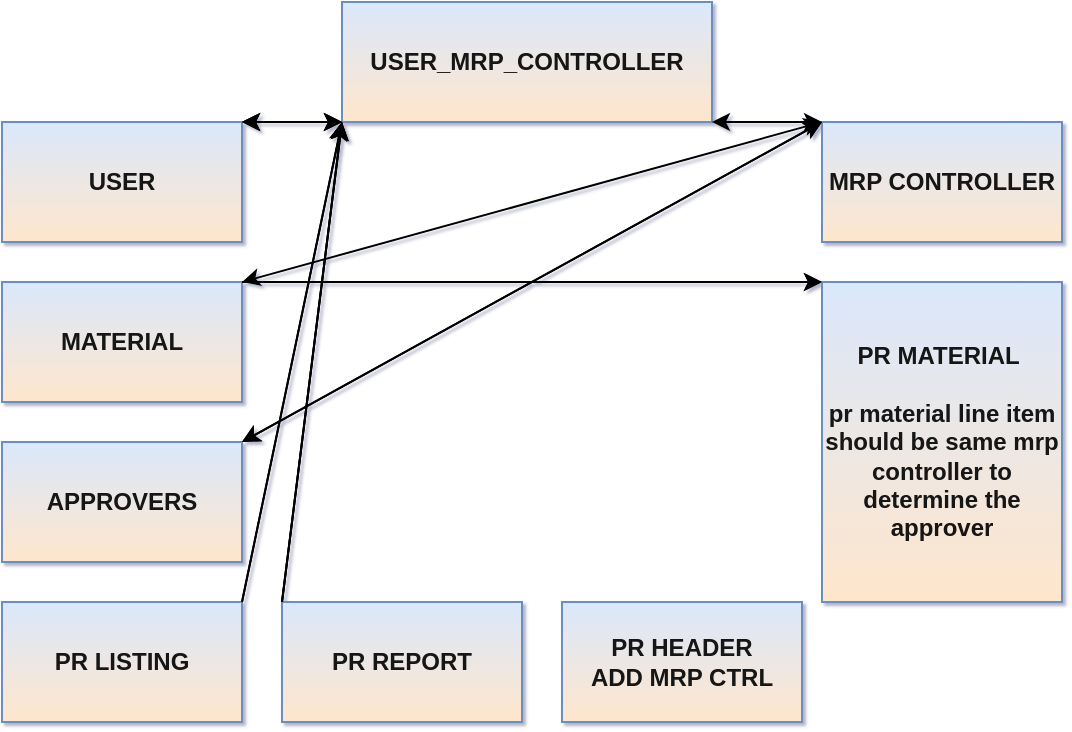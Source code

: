<mxfile>
    <diagram id="DnjZ8HXRiM5BxUs_-MFG" name="Page-1">
        <mxGraphModel dx="676" dy="461" grid="0" gridSize="10" guides="1" tooltips="1" connect="1" arrows="1" fold="1" page="1" pageScale="1" pageWidth="850" pageHeight="1100" background="#ffffff" math="0" shadow="1">
            <root>
                <mxCell id="0"/>
                <mxCell id="1" parent="0"/>
                <mxCell id="2" value="USER" style="rounded=0;whiteSpace=wrap;html=1;fillColor=#dae8fc;strokeColor=#6c8ebf;fontColor=#121212;gradientColor=#FFE6CC;fontStyle=1" vertex="1" parent="1">
                    <mxGeometry x="100" y="120" width="120" height="60" as="geometry"/>
                </mxCell>
                <mxCell id="13" style="edgeStyle=none;html=1;exitX=1;exitY=0;exitDx=0;exitDy=0;entryX=0;entryY=0;entryDx=0;entryDy=0;fontColor=#121212;fontStyle=1" edge="1" parent="1" source="3" target="11">
                    <mxGeometry relative="1" as="geometry"/>
                </mxCell>
                <mxCell id="3" value="MATERIAL" style="rounded=0;whiteSpace=wrap;html=1;fillColor=#dae8fc;strokeColor=#6c8ebf;fontColor=#121212;gradientColor=#FFE6CC;fontStyle=1" vertex="1" parent="1">
                    <mxGeometry x="100" y="200" width="120" height="60" as="geometry"/>
                </mxCell>
                <mxCell id="4" value="APPROVERS" style="rounded=0;whiteSpace=wrap;html=1;fillColor=#dae8fc;strokeColor=#6c8ebf;fontColor=#121212;gradientColor=#FFE6CC;fontStyle=1" vertex="1" parent="1">
                    <mxGeometry x="100" y="280" width="120" height="60" as="geometry"/>
                </mxCell>
                <mxCell id="5" value="MRP CONTROLLER" style="rounded=0;whiteSpace=wrap;html=1;fillColor=#dae8fc;strokeColor=#6c8ebf;fontColor=#121212;gradientColor=#FFE6CC;fontStyle=1" vertex="1" parent="1">
                    <mxGeometry x="510" y="120" width="120" height="60" as="geometry"/>
                </mxCell>
                <mxCell id="6" value="USER_MRP_CONTROLLER" style="rounded=0;whiteSpace=wrap;html=1;fillColor=#dae8fc;strokeColor=#6c8ebf;fontColor=#121212;gradientColor=#FFE6CC;fontStyle=1" vertex="1" parent="1">
                    <mxGeometry x="270" y="60" width="185" height="60" as="geometry"/>
                </mxCell>
                <mxCell id="7" value="" style="endArrow=classic;startArrow=classic;html=1;fontColor=#121212;entryX=0;entryY=1;entryDx=0;entryDy=0;exitX=1;exitY=0;exitDx=0;exitDy=0;fontStyle=1" edge="1" parent="1" source="2" target="6">
                    <mxGeometry width="50" height="50" relative="1" as="geometry">
                        <mxPoint x="330" y="280" as="sourcePoint"/>
                        <mxPoint x="380" y="230" as="targetPoint"/>
                    </mxGeometry>
                </mxCell>
                <mxCell id="8" value="" style="endArrow=classic;startArrow=classic;html=1;fontColor=#121212;entryX=1;entryY=1;entryDx=0;entryDy=0;exitX=0;exitY=0;exitDx=0;exitDy=0;fontStyle=1;strokeColor=#000000;" edge="1" parent="1" source="5" target="6">
                    <mxGeometry width="50" height="50" relative="1" as="geometry">
                        <mxPoint x="230" y="130" as="sourcePoint"/>
                        <mxPoint x="280" y="90" as="targetPoint"/>
                    </mxGeometry>
                </mxCell>
                <mxCell id="9" value="" style="endArrow=classic;startArrow=classic;html=1;fontColor=#121212;entryX=0;entryY=0;entryDx=0;entryDy=0;exitX=1;exitY=0;exitDx=0;exitDy=0;fontStyle=1;strokeColor=#000000;" edge="1" parent="1" source="3" target="5">
                    <mxGeometry width="50" height="50" relative="1" as="geometry">
                        <mxPoint x="230" y="130" as="sourcePoint"/>
                        <mxPoint x="280" y="130" as="targetPoint"/>
                    </mxGeometry>
                </mxCell>
                <mxCell id="10" value="" style="endArrow=classic;startArrow=classic;html=1;fontColor=#121212;entryX=0;entryY=0;entryDx=0;entryDy=0;exitX=1;exitY=0;exitDx=0;exitDy=0;fontStyle=1" edge="1" parent="1" source="4" target="5">
                    <mxGeometry width="50" height="50" relative="1" as="geometry">
                        <mxPoint x="230" y="240" as="sourcePoint"/>
                        <mxPoint x="510" y="130" as="targetPoint"/>
                    </mxGeometry>
                </mxCell>
                <mxCell id="11" value="PR MATERIAL&amp;nbsp;&lt;br&gt;&lt;br&gt;pr material line item should be same mrp controller to determine the approver" style="rounded=0;whiteSpace=wrap;html=1;fillColor=#dae8fc;strokeColor=#6c8ebf;fontColor=#121212;gradientColor=#FFE6CC;fontStyle=1" vertex="1" parent="1">
                    <mxGeometry x="510" y="200" width="120" height="160" as="geometry"/>
                </mxCell>
                <mxCell id="16" style="edgeStyle=none;html=1;exitX=1;exitY=0;exitDx=0;exitDy=0;fontColor=#121212;fontStyle=1" edge="1" parent="1" source="14">
                    <mxGeometry relative="1" as="geometry">
                        <mxPoint x="270" y="120" as="targetPoint"/>
                    </mxGeometry>
                </mxCell>
                <mxCell id="14" value="PR LISTING&lt;br&gt;" style="rounded=0;whiteSpace=wrap;html=1;fillColor=#dae8fc;strokeColor=#6c8ebf;fontColor=#121212;gradientColor=#FFE6CC;fontStyle=1" vertex="1" parent="1">
                    <mxGeometry x="100" y="360" width="120" height="60" as="geometry"/>
                </mxCell>
                <mxCell id="17" style="edgeStyle=none;html=1;exitX=0;exitY=0;exitDx=0;exitDy=0;fontColor=#121212;fontStyle=1" edge="1" parent="1" source="15">
                    <mxGeometry relative="1" as="geometry">
                        <mxPoint x="270" y="120" as="targetPoint"/>
                    </mxGeometry>
                </mxCell>
                <mxCell id="15" value="PR REPORT" style="rounded=0;whiteSpace=wrap;html=1;fillColor=#dae8fc;strokeColor=#6c8ebf;fontColor=#121212;gradientColor=#FFE6CC;fontStyle=1" vertex="1" parent="1">
                    <mxGeometry x="240" y="360" width="120" height="60" as="geometry"/>
                </mxCell>
                <mxCell id="20" value="PR HEADER&lt;br&gt;ADD MRP CTRL" style="rounded=0;whiteSpace=wrap;html=1;fillColor=#dae8fc;strokeColor=#6c8ebf;fontColor=#121212;gradientColor=#FFE6CC;fontStyle=1" vertex="1" parent="1">
                    <mxGeometry x="380" y="360" width="120" height="60" as="geometry"/>
                </mxCell>
                <mxCell id="21" value="" style="endArrow=classic;startArrow=classic;html=1;fontColor=#121212;entryX=0;entryY=1;entryDx=0;entryDy=0;exitX=1;exitY=0;exitDx=0;exitDy=0;fontStyle=1" edge="1" parent="1">
                    <mxGeometry width="50" height="50" relative="1" as="geometry">
                        <mxPoint x="220" y="120" as="sourcePoint"/>
                        <mxPoint x="270" y="120" as="targetPoint"/>
                    </mxGeometry>
                </mxCell>
                <mxCell id="22" style="edgeStyle=none;html=1;exitX=0;exitY=0;exitDx=0;exitDy=0;fontColor=#121212;fontStyle=1" edge="1" parent="1">
                    <mxGeometry relative="1" as="geometry">
                        <mxPoint x="270" y="120" as="targetPoint"/>
                        <mxPoint x="240" y="360" as="sourcePoint"/>
                    </mxGeometry>
                </mxCell>
                <mxCell id="23" value="" style="endArrow=classic;startArrow=classic;html=1;fontColor=#121212;entryX=0;entryY=1;entryDx=0;entryDy=0;exitX=1;exitY=0;exitDx=0;exitDy=0;fontStyle=1;strokeColor=#000000;" edge="1" parent="1">
                    <mxGeometry width="50" height="50" relative="1" as="geometry">
                        <mxPoint x="220" y="120" as="sourcePoint"/>
                        <mxPoint x="270" y="120" as="targetPoint"/>
                    </mxGeometry>
                </mxCell>
                <mxCell id="24" style="edgeStyle=none;html=1;exitX=0;exitY=0;exitDx=0;exitDy=0;fontColor=#121212;fontStyle=1;strokeColor=#000000;" edge="1" parent="1">
                    <mxGeometry relative="1" as="geometry">
                        <mxPoint x="270" y="120" as="targetPoint"/>
                        <mxPoint x="240" y="360" as="sourcePoint"/>
                    </mxGeometry>
                </mxCell>
                <mxCell id="25" style="edgeStyle=none;html=1;exitX=1;exitY=0;exitDx=0;exitDy=0;entryX=0;entryY=0;entryDx=0;entryDy=0;fontColor=#121212;fontStyle=1;strokeColor=#000000;" edge="1" parent="1">
                    <mxGeometry relative="1" as="geometry">
                        <mxPoint x="220" y="200" as="sourcePoint"/>
                        <mxPoint x="510" y="200" as="targetPoint"/>
                    </mxGeometry>
                </mxCell>
                <mxCell id="26" value="" style="endArrow=classic;startArrow=classic;html=1;fontColor=#121212;entryX=0;entryY=0;entryDx=0;entryDy=0;exitX=1;exitY=0;exitDx=0;exitDy=0;fontStyle=1;strokeColor=#000000;" edge="1" parent="1">
                    <mxGeometry width="50" height="50" relative="1" as="geometry">
                        <mxPoint x="220" y="280" as="sourcePoint"/>
                        <mxPoint x="510" y="120" as="targetPoint"/>
                    </mxGeometry>
                </mxCell>
                <mxCell id="27" style="edgeStyle=none;html=1;exitX=1;exitY=0;exitDx=0;exitDy=0;fontColor=#121212;fontStyle=1;strokeColor=#000000;" edge="1" parent="1">
                    <mxGeometry relative="1" as="geometry">
                        <mxPoint x="270" y="120" as="targetPoint"/>
                        <mxPoint x="220" y="360" as="sourcePoint"/>
                    </mxGeometry>
                </mxCell>
            </root>
        </mxGraphModel>
    </diagram>
</mxfile>